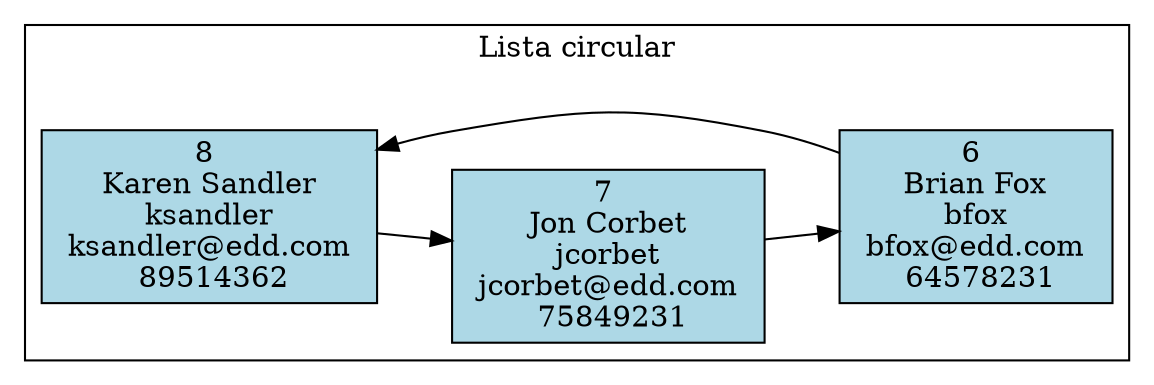 digraph ListaCircular {
  rankdir=LR;
  nodesep=0.5;

  subgraph cluster_0 {
    label="Lista circular";
    fontsize=14;
    color=black;
    style=filled;
    fillcolor=white;
    node [shape=record, style=filled, fillcolor=lightblue];

    nodo0 [label="{8 \n Karen Sandler \n ksandler \n ksandler@edd.com \n 89514362}"];
    nodo0 -> nodo1;
    nodo1 [label="{7 \n Jon Corbet \n jcorbet \n jcorbet@edd.com \n 75849231}"];
    nodo1 -> nodo2;
    nodo2 [label="{6 \n Brian Fox \n bfox \n bfox@edd.com \n 64578231}"];
    nodo2 -> nodo0;
  }
}
